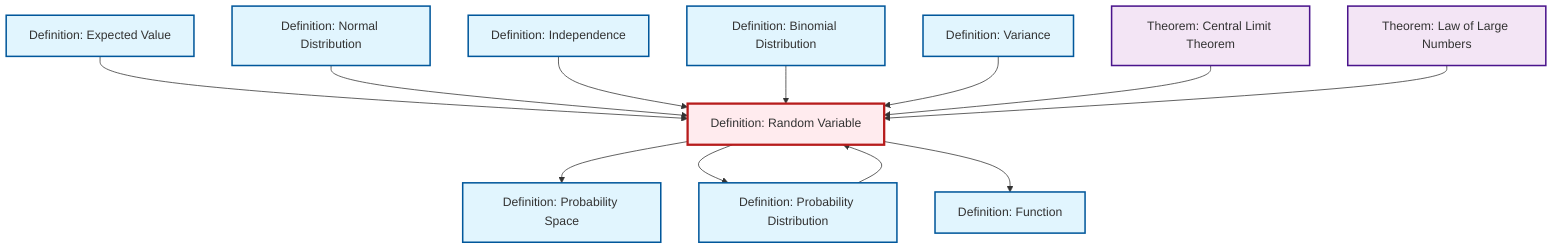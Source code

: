 graph TD
    classDef definition fill:#e1f5fe,stroke:#01579b,stroke-width:2px
    classDef theorem fill:#f3e5f5,stroke:#4a148c,stroke-width:2px
    classDef axiom fill:#fff3e0,stroke:#e65100,stroke-width:2px
    classDef example fill:#e8f5e9,stroke:#1b5e20,stroke-width:2px
    classDef current fill:#ffebee,stroke:#b71c1c,stroke-width:3px
    thm-central-limit["Theorem: Central Limit Theorem"]:::theorem
    def-independence["Definition: Independence"]:::definition
    def-expectation["Definition: Expected Value"]:::definition
    def-random-variable["Definition: Random Variable"]:::definition
    thm-law-of-large-numbers["Theorem: Law of Large Numbers"]:::theorem
    def-normal-distribution["Definition: Normal Distribution"]:::definition
    def-binomial-distribution["Definition: Binomial Distribution"]:::definition
    def-function["Definition: Function"]:::definition
    def-probability-space["Definition: Probability Space"]:::definition
    def-variance["Definition: Variance"]:::definition
    def-probability-distribution["Definition: Probability Distribution"]:::definition
    def-expectation --> def-random-variable
    def-normal-distribution --> def-random-variable
    def-random-variable --> def-probability-space
    def-independence --> def-random-variable
    def-binomial-distribution --> def-random-variable
    def-random-variable --> def-probability-distribution
    def-random-variable --> def-function
    def-variance --> def-random-variable
    thm-central-limit --> def-random-variable
    def-probability-distribution --> def-random-variable
    thm-law-of-large-numbers --> def-random-variable
    class def-random-variable current
